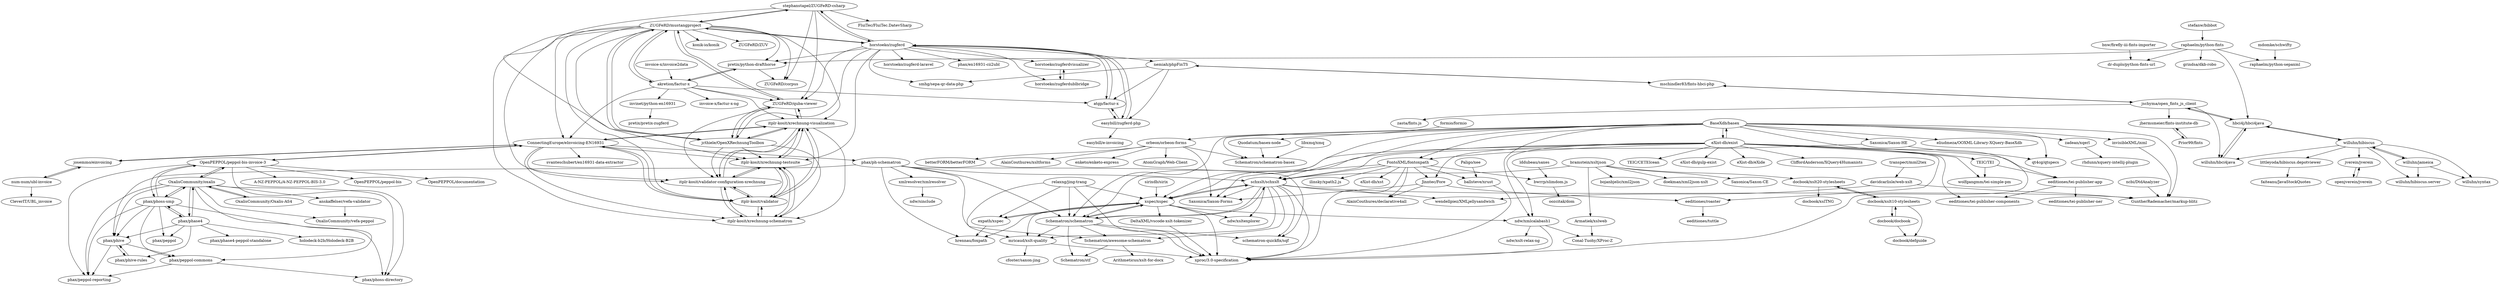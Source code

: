 digraph G {
"stephanstapel/ZUGFeRD-csharp" -> "ZUGFeRD/mustangproject"
"stephanstapel/ZUGFeRD-csharp" -> "horstoeko/zugferd"
"stephanstapel/ZUGFeRD-csharp" -> "ZUGFeRD/quba-viewer"
"stephanstapel/ZUGFeRD-csharp" -> "jcthiele/OpenXRechnungToolbox"
"stephanstapel/ZUGFeRD-csharp" -> "FluiTec/FluiTec.DatevSharp"
"stephanstapel/ZUGFeRD-csharp" -> "ZUGFeRD/corpus"
"itplr-kosit/xrechnung-testsuite" -> "itplr-kosit/validator-configuration-xrechnung"
"itplr-kosit/xrechnung-testsuite" -> "itplr-kosit/xrechnung-schematron"
"itplr-kosit/xrechnung-testsuite" -> "itplr-kosit/xrechnung-visualization"
"itplr-kosit/xrechnung-testsuite" -> "itplr-kosit/validator"
"pretix/python-drafthorse" -> "ZUGFeRD/corpus"
"pretix/python-drafthorse" -> "akretion/factur-x"
"akretion/factur-x" -> "pretix/python-drafthorse"
"akretion/factur-x" -> "atgp/factur-x"
"akretion/factur-x" -> "ZUGFeRD/quba-viewer"
"akretion/factur-x" -> "ConnectingEurope/eInvoicing-EN16931"
"akretion/factur-x" -> "itplr-kosit/xrechnung-visualization"
"akretion/factur-x" -> "invinet/python-en16931"
"akretion/factur-x" -> "invoice-x/factur-x-ng"
"akretion/factur-x" -> "ZUGFeRD/mustangproject"
"itplr-kosit/xrechnung-visualization" -> "itplr-kosit/xrechnung-testsuite"
"itplr-kosit/xrechnung-visualization" -> "itplr-kosit/validator-configuration-xrechnung"
"itplr-kosit/xrechnung-visualization" -> "itplr-kosit/xrechnung-schematron"
"itplr-kosit/xrechnung-visualization" -> "itplr-kosit/validator"
"itplr-kosit/xrechnung-visualization" -> "ConnectingEurope/eInvoicing-EN16931"
"itplr-kosit/xrechnung-visualization" -> "jcthiele/OpenXRechnungToolbox"
"itplr-kosit/xrechnung-visualization" -> "ZUGFeRD/quba-viewer"
"OxalisCommunity/Oxalis-AS4" -> "OxalisCommunity/oxalis"
"itplr-kosit/validator" -> "itplr-kosit/validator-configuration-xrechnung"
"itplr-kosit/validator" -> "itplr-kosit/xrechnung-schematron"
"itplr-kosit/validator" -> "itplr-kosit/xrechnung-testsuite"
"itplr-kosit/validator" -> "itplr-kosit/xrechnung-visualization"
"itplr-kosit/validator" -> "ConnectingEurope/eInvoicing-EN16931"
"itplr-kosit/validator-configuration-xrechnung" -> "itplr-kosit/xrechnung-schematron"
"itplr-kosit/validator-configuration-xrechnung" -> "itplr-kosit/validator"
"itplr-kosit/validator-configuration-xrechnung" -> "itplr-kosit/xrechnung-testsuite"
"itplr-kosit/validator-configuration-xrechnung" -> "itplr-kosit/xrechnung-visualization"
"BaseXdb/basex" -> "eXist-db/exist"
"BaseXdb/basex" -> "schxslt/schxslt"
"BaseXdb/basex" -> "Quodatum/basex-node"
"BaseXdb/basex" -> "ndw/xmlcalabash1"
"BaseXdb/basex" -> "xspec/xspec"
"BaseXdb/basex" -> "Schematron/schematron-basex"
"BaseXdb/basex" -> "xproc/3.0-specification"
"BaseXdb/basex" -> "Saxonica/Saxon-HE"
"BaseXdb/basex" -> "zadean/xqerl"
"BaseXdb/basex" -> "invisibleXML/ixml"
"BaseXdb/basex" -> "qt4cg/qtspecs"
"BaseXdb/basex" -> "Schematron/schematron"
"BaseXdb/basex" -> "FontoXML/fontoxpath"
"BaseXdb/basex" -> "eliudmeza/OOXML-Library-XQuery-BaseXdb" ["e"=1]
"BaseXdb/basex" -> "GuntherRademacher/markup-blitz"
"num-num/ubl-invoice" -> "CleverIT/UBL_invoice"
"num-num/ubl-invoice" -> "josemmo/einvoicing"
"docbook/docbook" -> "docbook/xslt10-stylesheets"
"docbook/docbook" -> "docbook/defguide"
"eXist-db/exist" -> "BaseXdb/basex"
"eXist-db/exist" -> "eeditiones/tei-publisher-app"
"eXist-db/exist" -> "ndw/xmlcalabash1"
"eXist-db/exist" -> "TEIC/CETEIcean" ["e"=1]
"eXist-db/exist" -> "TEIC/TEI" ["e"=1]
"eXist-db/exist" -> "Jinntec/Fore"
"eXist-db/exist" -> "xspec/xspec"
"eXist-db/exist" -> "eeditiones/tei-publisher-components"
"eXist-db/exist" -> "eXist-db/gulp-exist"
"eXist-db/exist" -> "eeditiones/roaster"
"eXist-db/exist" -> "wolfgangmm/tei-simple-pm"
"eXist-db/exist" -> "Schematron/schematron"
"eXist-db/exist" -> "eXist-db/eXide"
"eXist-db/exist" -> "FontoXML/fontoxpath"
"eXist-db/exist" -> "CliffordAnderson/XQuery4Humanists"
"ZUGFeRD/mustangproject" -> "ZUGFeRD/quba-viewer"
"ZUGFeRD/mustangproject" -> "itplr-kosit/xrechnung-visualization"
"ZUGFeRD/mustangproject" -> "itplr-kosit/validator"
"ZUGFeRD/mustangproject" -> "pretix/python-drafthorse"
"ZUGFeRD/mustangproject" -> "jcthiele/OpenXRechnungToolbox"
"ZUGFeRD/mustangproject" -> "ConnectingEurope/eInvoicing-EN16931"
"ZUGFeRD/mustangproject" -> "konik-io/konik"
"ZUGFeRD/mustangproject" -> "itplr-kosit/validator-configuration-xrechnung"
"ZUGFeRD/mustangproject" -> "stephanstapel/ZUGFeRD-csharp"
"ZUGFeRD/mustangproject" -> "itplr-kosit/xrechnung-testsuite"
"ZUGFeRD/mustangproject" -> "horstoeko/zugferd"
"ZUGFeRD/mustangproject" -> "ZUGFeRD/ZUV"
"ZUGFeRD/mustangproject" -> "ZUGFeRD/corpus"
"ZUGFeRD/mustangproject" -> "itplr-kosit/xrechnung-schematron"
"ZUGFeRD/mustangproject" -> "akretion/factur-x"
"schxslt/schxslt" -> "xspec/xspec"
"schxslt/schxslt" -> "xproc/3.0-specification"
"schxslt/schxslt" -> "Schematron/schematron"
"schxslt/schxslt" -> "mricaud/xslt-quality"
"schxslt/schxslt" -> "ndw/xsltexplorer"
"schxslt/schxslt" -> "Saxonica/Saxon-Forms"
"schxslt/schxslt" -> "schematron-quickfix/sqf"
"schxslt/schxslt" -> "GuntherRademacher/markup-blitz"
"schxslt/schxslt" -> "Schematron/awesome-schematron"
"schxslt/schxslt" -> "wendellpiez/XMLjellysandwich"
"atgp/factur-x" -> "easybill/zugferd-php"
"atgp/factur-x" -> "horstoeko/zugferd"
"xmlresolver/xmlresolver" -> "ndw/sinclude"
"invinet/python-en16931" -> "pretix/pretix-zugferd"
"Prior99/fints" -> "jhermsmeier/fints-institute-db"
"itplr-kosit/xrechnung-schematron" -> "itplr-kosit/validator-configuration-xrechnung"
"itplr-kosit/xrechnung-schematron" -> "itplr-kosit/xrechnung-testsuite"
"itplr-kosit/xrechnung-schematron" -> "itplr-kosit/validator"
"zadean/xqerl" -> "rhdunn/xquery-intellij-plugin"
"lddubeau/saxes" -> "bwrrp/slimdom.js"
"bwrrp/slimdom.js" -> "oozcitak/dom"
"mricaud/xslt-quality" -> "xproc/3.0-specification"
"mricaud/xslt-quality" -> "cfoster/saxon-jing"
"jcthiele/OpenXRechnungToolbox" -> "itplr-kosit/xrechnung-visualization"
"jcthiele/OpenXRechnungToolbox" -> "ZUGFeRD/quba-viewer"
"jcthiele/OpenXRechnungToolbox" -> "itplr-kosit/validator-configuration-xrechnung"
"jcthiele/OpenXRechnungToolbox" -> "itplr-kosit/xrechnung-testsuite"
"jcthiele/OpenXRechnungToolbox" -> "ZUGFeRD/mustangproject"
"jcthiele/OpenXRechnungToolbox" -> "itplr-kosit/xrechnung-schematron"
"stefanw/bibbot" -> "raphaelm/python-fints" ["e"=1]
"orbeon/orbeon-forms" -> "betterFORM/betterFORM"
"orbeon/orbeon-forms" -> "Schematron/schematron-basex"
"orbeon/orbeon-forms" -> "AlainCouthures/xsltforms"
"orbeon/orbeon-forms" -> "Saxonica/Saxon-Forms"
"orbeon/orbeon-forms" -> "enketo/enketo-express" ["e"=1]
"orbeon/orbeon-forms" -> "AtomGraph/Web-Client" ["e"=1]
"josemmo/einvoicing" -> "num-num/ubl-invoice"
"josemmo/einvoicing" -> "ConnectingEurope/eInvoicing-EN16931"
"phax/ph-schematron" -> "phax/phive"
"phax/ph-schematron" -> "Schematron/schematron"
"phax/ph-schematron" -> "Schematron/awesome-schematron"
"phax/ph-schematron" -> "schxslt/schxslt"
"phax/ph-schematron" -> "schematron-quickfix/sqf"
"phax/ph-schematron" -> "hrennau/foxpath"
"phax/ph-schematron" -> "xmlresolver/xmlresolver"
"littleyoda/hibiscus.depotviewer" -> "faiteanu/JavaStockQuotes"
"willuhn/jameica" -> "willuhn/hibiscus"
"willuhn/jameica" -> "willuhn/hibiscus.server"
"willuhn/jameica" -> "willuhn/syntax"
"willuhn/hibiscus" -> "willuhn/jameica"
"willuhn/hibiscus" -> "willuhn/hibiscus.server"
"willuhn/hibiscus" -> "hbci4j/hbci4java"
"willuhn/hibiscus" -> "willuhn/syntax"
"willuhn/hibiscus" -> "willuhn/hbci4java"
"willuhn/hibiscus" -> "jverein/jverein"
"willuhn/hibiscus" -> "littleyoda/hibiscus.depotviewer"
"ndw/xmlcalabash1" -> "ndw/xslt-relax-ng"
"ndw/xmlcalabash1" -> "xproc/3.0-specification"
"ndw/xmlcalabash1" -> "Conal-Tuohy/XProc-Z"
"willuhn/hbci4java" -> "hbci4j/hbci4java"
"horstoeko/zugferd" -> "easybill/zugferd-php"
"horstoeko/zugferd" -> "atgp/factur-x"
"horstoeko/zugferd" -> "horstoeko/zugferdvisualizer"
"horstoeko/zugferd" -> "horstoeko/zugferd-laravel"
"horstoeko/zugferd" -> "horstoeko/zugferdublbridge"
"horstoeko/zugferd" -> "ZUGFeRD/quba-viewer"
"horstoeko/zugferd" -> "ZUGFeRD/mustangproject"
"horstoeko/zugferd" -> "nemiah/phpFinTS"
"horstoeko/zugferd" -> "jcthiele/OpenXRechnungToolbox"
"horstoeko/zugferd" -> "stephanstapel/ZUGFeRD-csharp"
"horstoeko/zugferd" -> "smhg/sepa-qr-data-php"
"horstoeko/zugferd" -> "pretix/python-drafthorse"
"horstoeko/zugferd" -> "itplr-kosit/xrechnung-testsuite"
"horstoeko/zugferd" -> "phax/en16931-cii2ubl"
"jschyma/open_fints_js_client" -> "zasta/fints.js"
"jschyma/open_fints_js_client" -> "willuhn/hbci4java"
"jschyma/open_fints_js_client" -> "jhermsmeier/fints-institute-db"
"jschyma/open_fints_js_client" -> "hbci4j/hbci4java"
"jschyma/open_fints_js_client" -> "mschindler83/fints-hbci-php"
"bnw/firefly-iii-fints-importer" -> "dr-duplo/python-fints-url" ["e"=1]
"Quodatum/basex-node" -> "Schematron/schematron-basex"
"eeditiones/tei-publisher-app" -> "eeditiones/tei-publisher-components"
"eeditiones/tei-publisher-app" -> "eeditiones/tei-publisher-ner"
"phax/phive-rules" -> "phax/phive"
"phax/phive" -> "phax/phive-rules"
"phax/phive" -> "phax/peppol-reporting"
"phax/phive" -> "phax/peppol-commons"
"eeditiones/roaster" -> "eeditiones/tuttle"
"invisibleXML/ixml" -> "GuntherRademacher/markup-blitz"
"DeltaXML/vscode-xslt-tokenizer" -> "xproc/3.0-specification"
"libxmq/xmq" -> "Schematron/schematron-basex"
"transpect/mml2tex" -> "davidcarlisle/web-xslt" ["e"=1]
"invoice-x/invoice2data" -> "akretion/factur-x" ["e"=1]
"phax/phoss-smp" -> "phax/phase4"
"phax/phoss-smp" -> "OxalisCommunity/oxalis"
"phax/phoss-smp" -> "phax/peppol-commons"
"phax/phoss-smp" -> "phax/phive"
"phax/phoss-smp" -> "OpenPEPPOL/peppol-bis-invoice-3"
"phax/phoss-smp" -> "phax/peppol-reporting"
"phax/phoss-smp" -> "phax/peppol"
"phax/phoss-smp" -> "phax/phoss-directory"
"bramstein/xsltjson" -> "bojanbjelic/xml2json"
"bramstein/xsltjson" -> "doekman/xml2json-xslt"
"bramstein/xsltjson" -> "schxslt/schxslt"
"bramstein/xsltjson" -> "Armatiek/xslweb"
"bramstein/xsltjson" -> "docbook/xslt20-stylesheets"
"bramstein/xsltjson" -> "Saxonica/Saxon-CE"
"ZUGFeRD/quba-viewer" -> "itplr-kosit/xrechnung-visualization"
"ZUGFeRD/quba-viewer" -> "ZUGFeRD/mustangproject"
"ZUGFeRD/quba-viewer" -> "itplr-kosit/validator-configuration-xrechnung"
"ZUGFeRD/quba-viewer" -> "jcthiele/OpenXRechnungToolbox"
"ballsteve/xrust" -> "xproc/3.0-specification"
"relaxng/jing-trang" -> "mricaud/xslt-quality"
"relaxng/jing-trang" -> "expath/xspec"
"relaxng/jing-trang" -> "xspec/xspec"
"relaxng/jing-trang" -> "xproc/3.0-specification"
"relaxng/jing-trang" -> "Schematron/schematron"
"OxalisCommunity/oxalis" -> "OxalisCommunity/Oxalis-AS4"
"OxalisCommunity/oxalis" -> "phax/phive"
"OxalisCommunity/oxalis" -> "phax/phoss-smp"
"OxalisCommunity/oxalis" -> "OxalisCommunity/vefa-peppol"
"OxalisCommunity/oxalis" -> "phax/peppol-reporting"
"OxalisCommunity/oxalis" -> "OpenPEPPOL/peppol-bis-invoice-3"
"OxalisCommunity/oxalis" -> "anskaffelser/vefa-validator"
"OxalisCommunity/oxalis" -> "phax/peppol-commons"
"OxalisCommunity/oxalis" -> "phax/phoss-directory"
"OxalisCommunity/oxalis" -> "phax/phase4"
"davidcarlisle/web-xslt" -> "GuntherRademacher/markup-blitz"
"davidcarlisle/web-xslt" -> "wendellpiez/XMLjellysandwich"
"expath/xspec" -> "xspec/xspec"
"expath/xspec" -> "hrennau/foxpath"
"Armatiek/xslweb" -> "Conal-Tuohy/XProc-Z"
"phax/peppol-commons" -> "phax/phoss-directory"
"phax/peppol-commons" -> "phax/peppol-reporting"
"Jinntec/Fore" -> "eeditiones/roaster"
"Jinntec/Fore" -> "Saxonica/Saxon-Forms"
"Jinntec/Fore" -> "AlainCouthures/declarative4all"
"formio/formio" -> "orbeon/orbeon-forms" ["e"=1]
"sirixdb/sirix" -> "xspec/xspec" ["e"=1]
"xspec/xspec" -> "expath/xspec"
"xspec/xspec" -> "mricaud/xslt-quality"
"xspec/xspec" -> "schxslt/schxslt"
"xspec/xspec" -> "hrennau/foxpath"
"xspec/xspec" -> "xproc/3.0-specification"
"xspec/xspec" -> "ndw/xsltexplorer"
"xspec/xspec" -> "Schematron/schematron"
"xspec/xspec" -> "ndw/xmlcalabash1"
"xspec/xspec" -> "DeltaXML/vscode-xslt-tokenizer"
"TEIC/TEI" -> "eeditiones/tei-publisher-app" ["e"=1]
"TEIC/TEI" -> "wolfgangmm/tei-simple-pm" ["e"=1]
"openjverein/jverein" -> "jverein/jverein"
"Schematron/schematron" -> "schematron-quickfix/sqf"
"Schematron/schematron" -> "Schematron/awesome-schematron"
"Schematron/schematron" -> "xproc/3.0-specification"
"Schematron/schematron" -> "schxslt/schxslt"
"Schematron/schematron" -> "mricaud/xslt-quality"
"Schematron/schematron" -> "Schematron/stf"
"Schematron/schematron" -> "xspec/xspec"
"docbook/xslt10-stylesheets" -> "docbook/docbook"
"docbook/xslt10-stylesheets" -> "docbook/xslt20-stylesheets"
"docbook/xslt10-stylesheets" -> "docbook/defguide"
"anskaffelser/vefa-validator" -> "OxalisCommunity/vefa-peppol"
"mdomke/schwifty" -> "raphaelm/python-sepaxml"
"easybill/zugferd-php" -> "atgp/factur-x"
"easybill/zugferd-php" -> "horstoeko/zugferd"
"easybill/zugferd-php" -> "easybill/e-invoicing"
"Saxonica/Saxon-HE" -> "qt4cg/qtspecs"
"Saxonica/Saxon-HE" -> "schxslt/schxslt"
"Schematron/awesome-schematron" -> "Schematron/stf"
"Schematron/awesome-schematron" -> "Arithmeticus/xslt-for-docx"
"ConnectingEurope/eInvoicing-EN16931" -> "itplr-kosit/xrechnung-visualization"
"ConnectingEurope/eInvoicing-EN16931" -> "itplr-kosit/xrechnung-schematron"
"ConnectingEurope/eInvoicing-EN16931" -> "OpenPEPPOL/peppol-bis-invoice-3"
"ConnectingEurope/eInvoicing-EN16931" -> "itplr-kosit/validator"
"ConnectingEurope/eInvoicing-EN16931" -> "josemmo/einvoicing"
"ConnectingEurope/eInvoicing-EN16931" -> "itplr-kosit/validator-configuration-xrechnung"
"ConnectingEurope/eInvoicing-EN16931" -> "itplr-kosit/xrechnung-testsuite"
"ConnectingEurope/eInvoicing-EN16931" -> "svanteschubert/en16931-data-extractor"
"ConnectingEurope/eInvoicing-EN16931" -> "phax/ph-schematron"
"ncbi/DtdAnalyzer" -> "GuntherRademacher/markup-blitz"
"mschindler83/fints-hbci-php" -> "nemiah/phpFinTS"
"mschindler83/fints-hbci-php" -> "jschyma/open_fints_js_client"
"phax/phase4" -> "phax/phoss-smp"
"phax/phase4" -> "phax/phase4-peppol-standalone"
"phax/phase4" -> "holodeck-b2b/Holodeck-B2B"
"phax/phase4" -> "OxalisCommunity/oxalis"
"phax/phase4" -> "phax/peppol"
"phax/phase4" -> "phax/phive-rules"
"phax/phase4" -> "phax/phive"
"Paligo/xee" -> "ballsteve/xrust"
"horstoeko/zugferdvisualizer" -> "horstoeko/zugferdublbridge"
"docbook/xslt20-stylesheets" -> "docbook/xslt10-stylesheets"
"docbook/xslt20-stylesheets" -> "docbook/xslTNG"
"raphaelm/python-fints" -> "raphaelm/python-sepaxml"
"raphaelm/python-fints" -> "dr-duplo/python-fints-url"
"raphaelm/python-fints" -> "hbci4j/hbci4java"
"raphaelm/python-fints" -> "grindsa/dkb-robo"
"raphaelm/python-fints" -> "pretix/python-drafthorse"
"hbci4j/hbci4java" -> "willuhn/hbci4java"
"hbci4j/hbci4java" -> "willuhn/hibiscus"
"hbci4j/hbci4java" -> "jschyma/open_fints_js_client"
"jverein/jverein" -> "openjverein/jverein"
"horstoeko/zugferdublbridge" -> "horstoeko/zugferdvisualizer"
"FontoXML/fontoxpath" -> "Jinntec/Fore"
"FontoXML/fontoxpath" -> "xproc/3.0-specification"
"FontoXML/fontoxpath" -> "AlainCouthures/declarative4all"
"FontoXML/fontoxpath" -> "ilinsky/xpath2.js" ["e"=1]
"FontoXML/fontoxpath" -> "Saxonica/Saxon-Forms"
"FontoXML/fontoxpath" -> "ballsteve/xrust"
"FontoXML/fontoxpath" -> "schxslt/schxslt"
"FontoXML/fontoxpath" -> "bwrrp/slimdom.js"
"FontoXML/fontoxpath" -> "eXist-db/xst"
"nemiah/phpFinTS" -> "mschindler83/fints-hbci-php"
"nemiah/phpFinTS" -> "atgp/factur-x"
"nemiah/phpFinTS" -> "easybill/zugferd-php"
"nemiah/phpFinTS" -> "smhg/sepa-qr-data-php"
"OpenPEPPOL/peppol-bis-invoice-3" -> "OxalisCommunity/oxalis"
"OpenPEPPOL/peppol-bis-invoice-3" -> "phax/phoss-smp"
"OpenPEPPOL/peppol-bis-invoice-3" -> "A-NZ-PEPPOL/A-NZ-PEPPOL-BIS-3.0"
"OpenPEPPOL/peppol-bis-invoice-3" -> "OpenPEPPOL/peppol-bis"
"OpenPEPPOL/peppol-bis-invoice-3" -> "phax/phoss-directory"
"OpenPEPPOL/peppol-bis-invoice-3" -> "phax/peppol-reporting"
"OpenPEPPOL/peppol-bis-invoice-3" -> "ConnectingEurope/eInvoicing-EN16931"
"OpenPEPPOL/peppol-bis-invoice-3" -> "OpenPEPPOL/documentation"
"jhermsmeier/fints-institute-db" -> "Prior99/fints"
"stephanstapel/ZUGFeRD-csharp" ["l"="-51.757,-11.623"]
"ZUGFeRD/mustangproject" ["l"="-51.716,-11.626"]
"horstoeko/zugferd" ["l"="-51.752,-11.594"]
"ZUGFeRD/quba-viewer" ["l"="-51.733,-11.626"]
"jcthiele/OpenXRechnungToolbox" ["l"="-51.737,-11.643"]
"FluiTec/FluiTec.DatevSharp" ["l"="-51.784,-11.639"]
"ZUGFeRD/corpus" ["l"="-51.731,-11.601"]
"itplr-kosit/xrechnung-testsuite" ["l"="-51.721,-11.65"]
"itplr-kosit/validator-configuration-xrechnung" ["l"="-51.723,-11.664"]
"itplr-kosit/xrechnung-schematron" ["l"="-51.704,-11.657"]
"itplr-kosit/xrechnung-visualization" ["l"="-51.707,-11.645"]
"itplr-kosit/validator" ["l"="-51.706,-11.669"]
"pretix/python-drafthorse" ["l"="-51.724,-11.572"]
"akretion/factur-x" ["l"="-51.704,-11.602"]
"atgp/factur-x" ["l"="-51.742,-11.568"]
"ConnectingEurope/eInvoicing-EN16931" ["l"="-51.686,-11.683"]
"invinet/python-en16931" ["l"="-51.684,-11.572"]
"invoice-x/factur-x-ng" ["l"="-51.673,-11.587"]
"OxalisCommunity/Oxalis-AS4" ["l"="-51.601,-11.719"]
"OxalisCommunity/oxalis" ["l"="-51.613,-11.74"]
"BaseXdb/basex" ["l"="-51.664,-11.97"]
"eXist-db/exist" ["l"="-51.704,-11.987"]
"schxslt/schxslt" ["l"="-51.655,-11.926"]
"Quodatum/basex-node" ["l"="-51.645,-11.999"]
"ndw/xmlcalabash1" ["l"="-51.681,-11.952"]
"xspec/xspec" ["l"="-51.683,-11.927"]
"Schematron/schematron-basex" ["l"="-51.639,-12.019"]
"xproc/3.0-specification" ["l"="-51.697,-11.938"]
"Saxonica/Saxon-HE" ["l"="-51.642,-11.949"]
"zadean/xqerl" ["l"="-51.663,-12.023"]
"invisibleXML/ixml" ["l"="-51.625,-11.983"]
"qt4cg/qtspecs" ["l"="-51.639,-11.972"]
"Schematron/schematron" ["l"="-51.673,-11.913"]
"FontoXML/fontoxpath" ["l"="-51.706,-11.965"]
"eliudmeza/OOXML-Library-XQuery-BaseXdb" ["l"="32.153,-22.729", "c"=358]
"GuntherRademacher/markup-blitz" ["l"="-51.625,-11.959"]
"num-num/ubl-invoice" ["l"="-51.621,-11.654"]
"CleverIT/UBL_invoice" ["l"="-51.595,-11.639"]
"josemmo/einvoicing" ["l"="-51.649,-11.668"]
"docbook/docbook" ["l"="-51.435,-11.965"]
"docbook/xslt10-stylesheets" ["l"="-51.459,-11.955"]
"docbook/defguide" ["l"="-51.435,-11.945"]
"eeditiones/tei-publisher-app" ["l"="-51.728,-12.035"]
"TEIC/CETEIcean" ["l"="-52.106,-11.503", "c"=1201]
"TEIC/TEI" ["l"="-52.125,-11.497", "c"=1201]
"Jinntec/Fore" ["l"="-51.69,-12.003"]
"eeditiones/tei-publisher-components" ["l"="-51.724,-12.015"]
"eXist-db/gulp-exist" ["l"="-51.733,-11.984"]
"eeditiones/roaster" ["l"="-51.696,-12.026"]
"wolfgangmm/tei-simple-pm" ["l"="-51.71,-12.019"]
"eXist-db/eXide" ["l"="-51.741,-11.998"]
"CliffordAnderson/XQuery4Humanists" ["l"="-51.744,-12.016"]
"konik-io/konik" ["l"="-51.674,-11.611"]
"ZUGFeRD/ZUV" ["l"="-51.681,-11.63"]
"mricaud/xslt-quality" ["l"="-51.691,-11.913"]
"ndw/xsltexplorer" ["l"="-51.65,-11.909"]
"Saxonica/Saxon-Forms" ["l"="-51.662,-11.991"]
"schematron-quickfix/sqf" ["l"="-51.65,-11.886"]
"Schematron/awesome-schematron" ["l"="-51.663,-11.877"]
"wendellpiez/XMLjellysandwich" ["l"="-51.616,-11.922"]
"easybill/zugferd-php" ["l"="-51.764,-11.565"]
"xmlresolver/xmlresolver" ["l"="-51.686,-11.822"]
"ndw/sinclude" ["l"="-51.704,-11.811"]
"pretix/pretix-zugferd" ["l"="-51.667,-11.555"]
"Prior99/fints" ["l"="-51.667,-11.433"]
"jhermsmeier/fints-institute-db" ["l"="-51.686,-11.439"]
"rhdunn/xquery-intellij-plugin" ["l"="-51.667,-12.053"]
"lddubeau/saxes" ["l"="-51.795,-11.927"]
"bwrrp/slimdom.js" ["l"="-51.761,-11.942"]
"oozcitak/dom" ["l"="-51.784,-11.947"]
"cfoster/saxon-jing" ["l"="-51.708,-11.886"]
"stefanw/bibbot" ["l"="35.977,18.559", "c"=979]
"raphaelm/python-fints" ["l"="-51.772,-11.479"]
"orbeon/orbeon-forms" ["l"="-51.615,-12.042"]
"betterFORM/betterFORM" ["l"="-51.606,-12.073"]
"AlainCouthures/xsltforms" ["l"="-51.588,-12.058"]
"enketo/enketo-express" ["l"="29.09,-29.159", "c"=680]
"AtomGraph/Web-Client" ["l"="-1.75,-41.925", "c"=456]
"phax/ph-schematron" ["l"="-51.663,-11.84"]
"phax/phive" ["l"="-51.628,-11.781"]
"hrennau/foxpath" ["l"="-51.681,-11.879"]
"littleyoda/hibiscus.depotviewer" ["l"="-51.704,-11.363"]
"faiteanu/JavaStockQuotes" ["l"="-51.684,-11.354"]
"willuhn/jameica" ["l"="-51.75,-11.355"]
"willuhn/hibiscus" ["l"="-51.734,-11.377"]
"willuhn/hibiscus.server" ["l"="-51.759,-11.372"]
"willuhn/syntax" ["l"="-51.731,-11.354"]
"hbci4j/hbci4java" ["l"="-51.741,-11.422"]
"willuhn/hbci4java" ["l"="-51.723,-11.409"]
"jverein/jverein" ["l"="-51.718,-11.336"]
"ndw/xslt-relax-ng" ["l"="-51.716,-11.948"]
"Conal-Tuohy/XProc-Z" ["l"="-51.628,-11.937"]
"horstoeko/zugferdvisualizer" ["l"="-51.786,-11.579"]
"horstoeko/zugferd-laravel" ["l"="-51.784,-11.608"]
"horstoeko/zugferdublbridge" ["l"="-51.776,-11.589"]
"nemiah/phpFinTS" ["l"="-51.742,-11.534"]
"smhg/sepa-qr-data-php" ["l"="-51.762,-11.548"]
"phax/en16931-cii2ubl" ["l"="-51.796,-11.595"]
"jschyma/open_fints_js_client" ["l"="-51.721,-11.447"]
"zasta/fints.js" ["l"="-51.703,-11.434"]
"mschindler83/fints-hbci-php" ["l"="-51.727,-11.49"]
"bnw/firefly-iii-fints-importer" ["l"="12.697,-8.489", "c"=18]
"dr-duplo/python-fints-url" ["l"="-51.781,-11.455"]
"eeditiones/tei-publisher-ner" ["l"="-51.741,-12.059"]
"phax/phive-rules" ["l"="-51.609,-11.79"]
"phax/peppol-reporting" ["l"="-51.639,-11.75"]
"phax/peppol-commons" ["l"="-51.636,-11.763"]
"eeditiones/tuttle" ["l"="-51.698,-12.049"]
"DeltaXML/vscode-xslt-tokenizer" ["l"="-51.717,-11.927"]
"libxmq/xmq" ["l"="-51.642,-12.055"]
"transpect/mml2tex" ["l"="-2.186,-35.419", "c"=608]
"davidcarlisle/web-xslt" ["l"="-51.601,-11.945"]
"invoice-x/invoice2data" ["l"="46.206,6.181", "c"=571]
"phax/phoss-smp" ["l"="-51.622,-11.754"]
"phax/phase4" ["l"="-51.596,-11.768"]
"OpenPEPPOL/peppol-bis-invoice-3" ["l"="-51.646,-11.723"]
"phax/peppol" ["l"="-51.594,-11.751"]
"phax/phoss-directory" ["l"="-51.633,-11.738"]
"bramstein/xsltjson" ["l"="-51.554,-11.934"]
"bojanbjelic/xml2json" ["l"="-51.535,-11.954"]
"doekman/xml2json-xslt" ["l"="-51.538,-11.908"]
"Armatiek/xslweb" ["l"="-51.584,-11.929"]
"docbook/xslt20-stylesheets" ["l"="-51.492,-11.952"]
"Saxonica/Saxon-CE" ["l"="-51.518,-11.927"]
"ballsteve/xrust" ["l"="-51.751,-11.963"]
"relaxng/jing-trang" ["l"="-51.71,-11.906"]
"expath/xspec" ["l"="-51.689,-11.899"]
"OxalisCommunity/vefa-peppol" ["l"="-51.584,-11.736"]
"anskaffelser/vefa-validator" ["l"="-51.582,-11.72"]
"AlainCouthures/declarative4all" ["l"="-51.718,-11.998"]
"formio/formio" ["l"="-3.281,8.03", "c"=1222]
"sirixdb/sirix" ["l"="32.076,-22.752", "c"=358]
"openjverein/jverein" ["l"="-51.713,-11.313"]
"Schematron/stf" ["l"="-51.663,-11.892"]
"mdomke/schwifty" ["l"="-51.847,-11.423"]
"raphaelm/python-sepaxml" ["l"="-51.815,-11.445"]
"easybill/e-invoicing" ["l"="-51.788,-11.552"]
"Arithmeticus/xslt-for-docx" ["l"="-51.68,-11.856"]
"svanteschubert/en16931-data-extractor" ["l"="-51.697,-11.705"]
"ncbi/DtdAnalyzer" ["l"="-51.596,-11.976"]
"phax/phase4-peppol-standalone" ["l"="-51.569,-11.762"]
"holodeck-b2b/Holodeck-B2B" ["l"="-51.561,-11.781"]
"Paligo/xee" ["l"="-51.802,-11.983"]
"docbook/xslTNG" ["l"="-51.483,-11.976"]
"grindsa/dkb-robo" ["l"="-51.812,-11.484"]
"ilinsky/xpath2.js" ["l"="-0.895,-28.336", "c"=12]
"eXist-db/xst" ["l"="-51.733,-11.959"]
"A-NZ-PEPPOL/A-NZ-PEPPOL-BIS-3.0" ["l"="-51.629,-11.702"]
"OpenPEPPOL/peppol-bis" ["l"="-51.666,-11.716"]
"OpenPEPPOL/documentation" ["l"="-51.67,-11.737"]
}